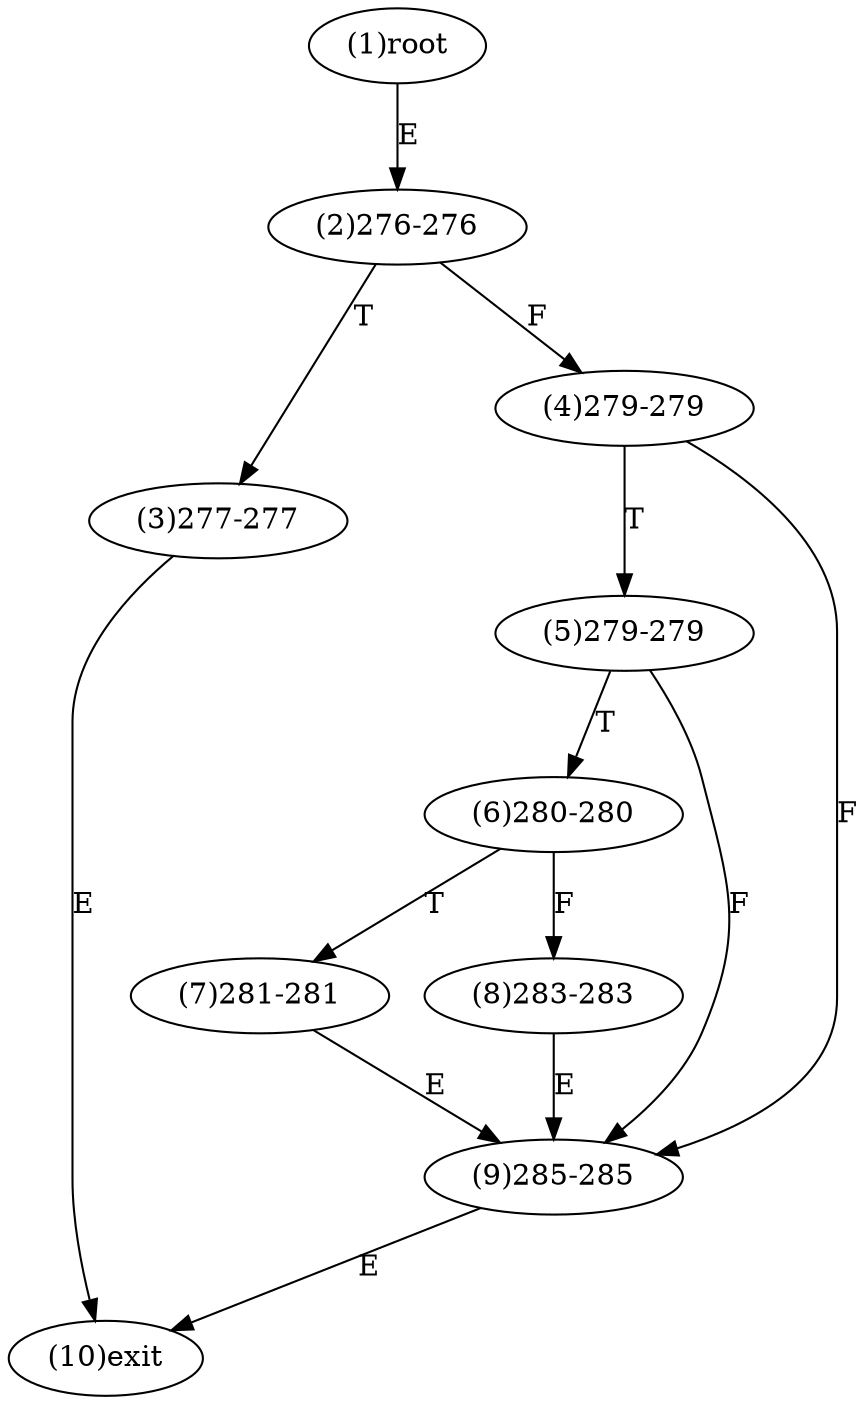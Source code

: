 digraph "" { 
1[ label="(1)root"];
2[ label="(2)276-276"];
3[ label="(3)277-277"];
4[ label="(4)279-279"];
5[ label="(5)279-279"];
6[ label="(6)280-280"];
7[ label="(7)281-281"];
8[ label="(8)283-283"];
9[ label="(9)285-285"];
10[ label="(10)exit"];
1->2[ label="E"];
2->4[ label="F"];
2->3[ label="T"];
3->10[ label="E"];
4->9[ label="F"];
4->5[ label="T"];
5->9[ label="F"];
5->6[ label="T"];
6->8[ label="F"];
6->7[ label="T"];
7->9[ label="E"];
8->9[ label="E"];
9->10[ label="E"];
}